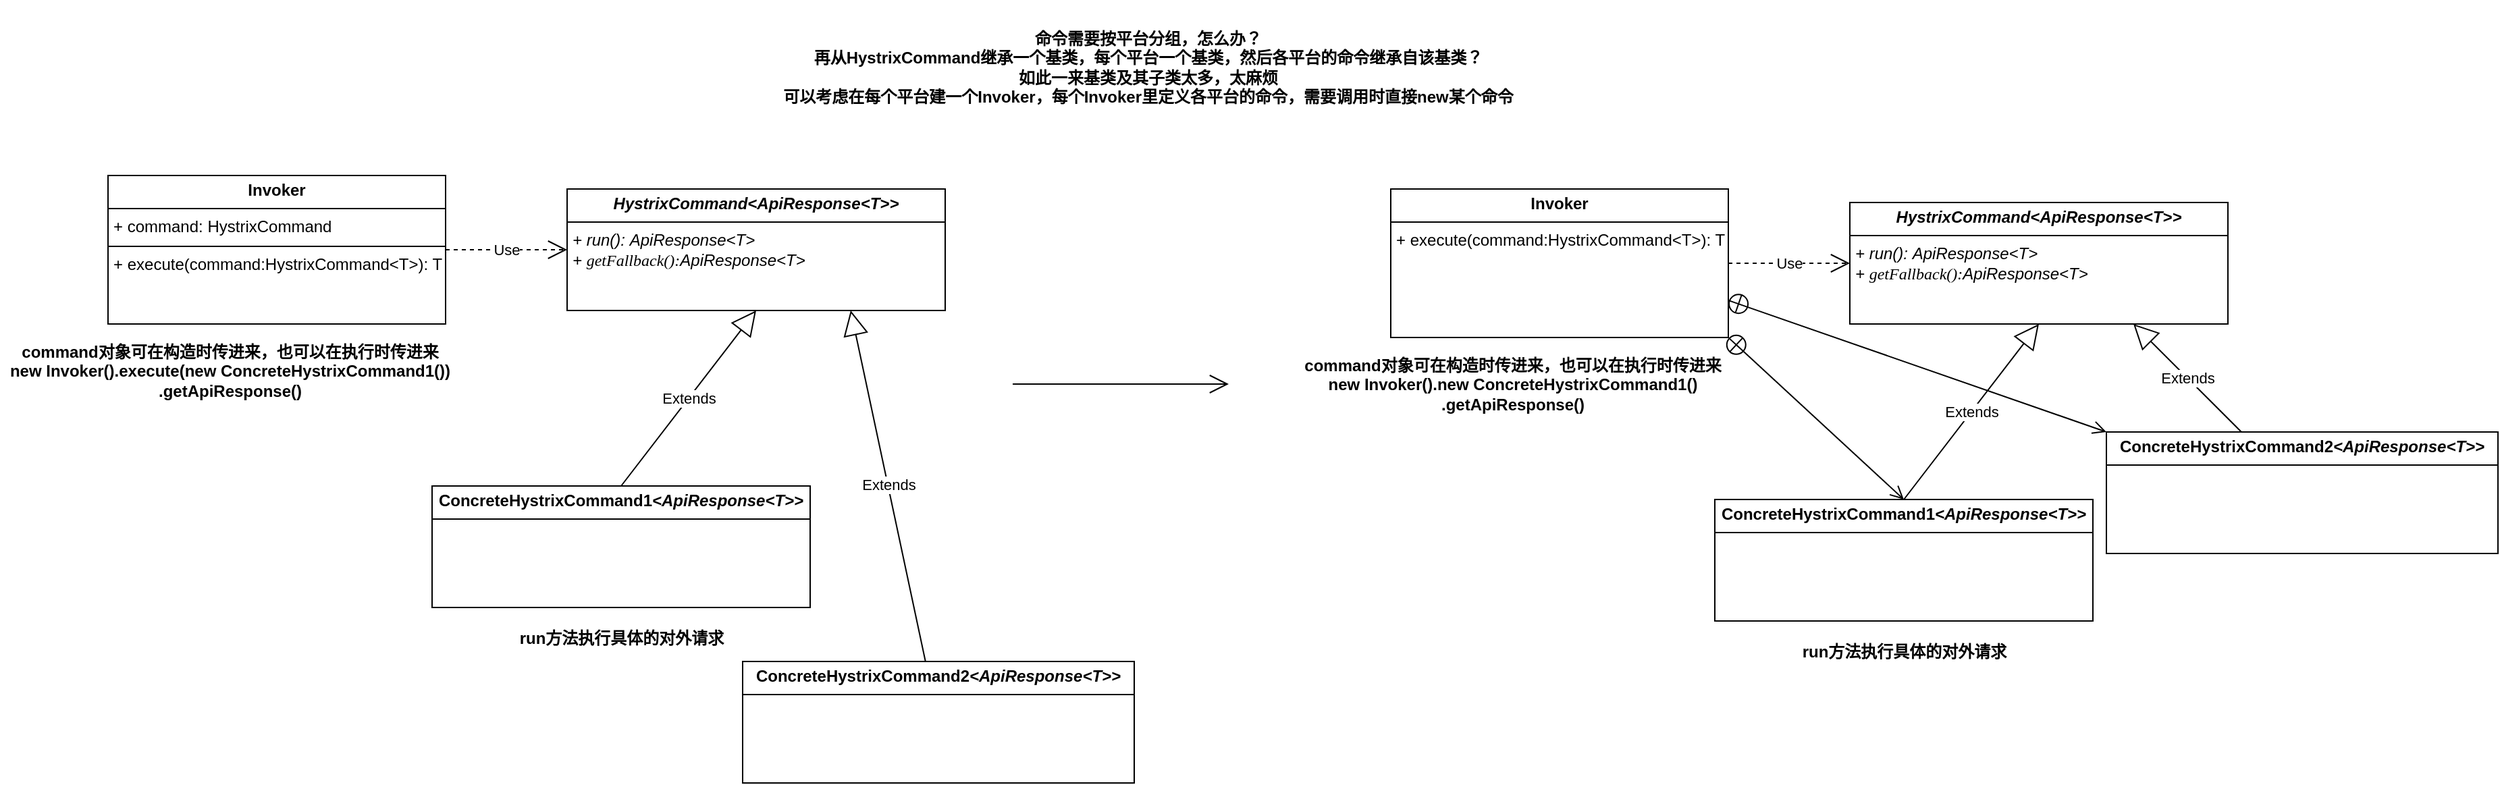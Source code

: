 <mxfile version="24.4.14" type="github">
  <diagram name="第 1 页" id="jtdqtNevG2qTxp8PL6Vh">
    <mxGraphModel dx="1781" dy="1748" grid="1" gridSize="10" guides="1" tooltips="1" connect="1" arrows="1" fold="1" page="1" pageScale="1" pageWidth="827" pageHeight="1169" math="0" shadow="0">
      <root>
        <mxCell id="0" />
        <mxCell id="1" parent="0" />
        <mxCell id="Z4m2CYxDGZXg6nLTNb3O-1" value="&lt;p style=&quot;margin:0px;margin-top:4px;text-align:center;&quot;&gt;&lt;b&gt;Invoker&lt;/b&gt;&lt;/p&gt;&lt;hr size=&quot;1&quot; style=&quot;border-style:solid;&quot;&gt;&lt;p style=&quot;margin:0px;margin-left:4px;&quot;&gt;+ command:&amp;nbsp;&lt;span style=&quot;background-color: initial; text-align: center;&quot;&gt;HystrixCommand&lt;/span&gt;&lt;/p&gt;&lt;hr size=&quot;1&quot; style=&quot;border-style:solid;&quot;&gt;&lt;p style=&quot;margin:0px;margin-left:4px;&quot;&gt;+ execute(&lt;span style=&quot;background-color: initial;&quot;&gt;command:&lt;/span&gt;&lt;span style=&quot;background-color: initial; text-align: center;&quot;&gt;HystrixCommand&amp;lt;T&amp;gt;&lt;/span&gt;&lt;span style=&quot;background-color: initial;&quot;&gt;): T&lt;/span&gt;&lt;/p&gt;" style="verticalAlign=top;align=left;overflow=fill;html=1;whiteSpace=wrap;" vertex="1" parent="1">
          <mxGeometry x="60" y="90" width="250" height="110" as="geometry" />
        </mxCell>
        <mxCell id="Z4m2CYxDGZXg6nLTNb3O-4" value="&lt;p style=&quot;margin:0px;margin-top:4px;text-align:center;&quot;&gt;&lt;b&gt;&lt;i&gt;HystrixCommand&amp;lt;ApiResponse&amp;lt;T&amp;gt;&amp;gt;&lt;/i&gt;&lt;/b&gt;&lt;/p&gt;&lt;hr size=&quot;1&quot; style=&quot;border-style:solid;&quot;&gt;&lt;p style=&quot;margin:0px;margin-left:4px;&quot;&gt;&lt;i&gt;+ run():&amp;nbsp;&lt;/i&gt;&lt;span style=&quot;background-color: initial; text-align: center;&quot;&gt;&lt;i&gt;ApiResponse&amp;lt;T&amp;gt;&lt;/i&gt;&lt;/span&gt;&lt;br&gt;&lt;/p&gt;&lt;p style=&quot;margin:0px;margin-left:4px;&quot;&gt;&lt;i&gt;+&amp;nbsp;&lt;span style=&quot;background-color: rgb(255, 255, 255); font-family: Menlo; font-size: 9pt;&quot;&gt;getFallback():&lt;/span&gt;&lt;/i&gt;&lt;i style=&quot;background-color: initial; text-align: center;&quot;&gt;ApiResponse&amp;lt;T&amp;gt;&lt;/i&gt;&lt;/p&gt;" style="verticalAlign=top;align=left;overflow=fill;html=1;whiteSpace=wrap;" vertex="1" parent="1">
          <mxGeometry x="400" y="100" width="280" height="90" as="geometry" />
        </mxCell>
        <mxCell id="Z4m2CYxDGZXg6nLTNb3O-5" value="&lt;p style=&quot;margin:0px;margin-top:4px;text-align:center;&quot;&gt;&lt;b&gt;ConcreteHystrixCommand1&lt;/b&gt;&lt;b style=&quot;background-color: initial;&quot;&gt;&lt;i&gt;&amp;lt;ApiResponse&amp;lt;T&amp;gt;&amp;gt;&lt;/i&gt;&lt;/b&gt;&lt;/p&gt;&lt;hr size=&quot;1&quot; style=&quot;border-style:solid;&quot;&gt;&lt;p style=&quot;margin:0px;margin-left:4px;&quot;&gt;&lt;br&gt;&lt;/p&gt;" style="verticalAlign=top;align=left;overflow=fill;html=1;whiteSpace=wrap;" vertex="1" parent="1">
          <mxGeometry x="300" y="320" width="280" height="90" as="geometry" />
        </mxCell>
        <mxCell id="Z4m2CYxDGZXg6nLTNb3O-7" value="Extends" style="endArrow=block;endSize=16;endFill=0;html=1;rounded=0;entryX=0.5;entryY=1;entryDx=0;entryDy=0;exitX=0.5;exitY=0;exitDx=0;exitDy=0;" edge="1" parent="1" source="Z4m2CYxDGZXg6nLTNb3O-5" target="Z4m2CYxDGZXg6nLTNb3O-4">
          <mxGeometry x="0.004" width="160" relative="1" as="geometry">
            <mxPoint x="160" y="300" as="sourcePoint" />
            <mxPoint x="320" y="300" as="targetPoint" />
            <mxPoint as="offset" />
          </mxGeometry>
        </mxCell>
        <mxCell id="Z4m2CYxDGZXg6nLTNb3O-8" value="&lt;p style=&quot;margin:0px;margin-top:4px;text-align:center;&quot;&gt;&lt;b&gt;ConcreteHystrixCommand2&lt;/b&gt;&lt;b style=&quot;background-color: initial;&quot;&gt;&lt;i&gt;&amp;lt;ApiResponse&amp;lt;T&amp;gt;&amp;gt;&lt;/i&gt;&lt;/b&gt;&lt;/p&gt;&lt;hr size=&quot;1&quot; style=&quot;border-style:solid;&quot;&gt;&lt;p style=&quot;margin:0px;margin-left:4px;&quot;&gt;&lt;br&gt;&lt;/p&gt;" style="verticalAlign=top;align=left;overflow=fill;html=1;whiteSpace=wrap;" vertex="1" parent="1">
          <mxGeometry x="530" y="450" width="290" height="90" as="geometry" />
        </mxCell>
        <mxCell id="Z4m2CYxDGZXg6nLTNb3O-9" value="Extends" style="endArrow=block;endSize=16;endFill=0;html=1;rounded=0;entryX=0.75;entryY=1;entryDx=0;entryDy=0;" edge="1" parent="1" source="Z4m2CYxDGZXg6nLTNb3O-8" target="Z4m2CYxDGZXg6nLTNb3O-4">
          <mxGeometry x="0.004" width="160" relative="1" as="geometry">
            <mxPoint x="425" y="330" as="sourcePoint" />
            <mxPoint x="490" y="200" as="targetPoint" />
            <mxPoint as="offset" />
          </mxGeometry>
        </mxCell>
        <mxCell id="Z4m2CYxDGZXg6nLTNb3O-10" value="run方法执行具体的对外请求" style="text;align=center;fontStyle=1;verticalAlign=middle;spacingLeft=3;spacingRight=3;strokeColor=none;rotatable=0;points=[[0,0.5],[1,0.5]];portConstraint=eastwest;html=1;" vertex="1" parent="1">
          <mxGeometry x="400" y="420" width="80" height="26" as="geometry" />
        </mxCell>
        <mxCell id="Z4m2CYxDGZXg6nLTNb3O-12" value="command对象可在构造时传进来，也可以在执行时传进来&lt;br&gt;new Invoker().execute(new&amp;nbsp;&lt;b style=&quot;text-wrap: wrap;&quot;&gt;ConcreteHystrixCommand1()&lt;/b&gt;)&lt;div&gt;.getApiResponse()&lt;/div&gt;" style="text;align=center;fontStyle=1;verticalAlign=middle;spacingLeft=3;spacingRight=3;strokeColor=none;rotatable=0;points=[[0,0.5],[1,0.5]];portConstraint=eastwest;html=1;" vertex="1" parent="1">
          <mxGeometry x="-20" y="220" width="340" height="30" as="geometry" />
        </mxCell>
        <mxCell id="Z4m2CYxDGZXg6nLTNb3O-15" value="Use" style="endArrow=open;endSize=12;dashed=1;html=1;rounded=0;entryX=0;entryY=0.5;entryDx=0;entryDy=0;exitX=1;exitY=0.5;exitDx=0;exitDy=0;" edge="1" parent="1" source="Z4m2CYxDGZXg6nLTNb3O-1" target="Z4m2CYxDGZXg6nLTNb3O-4">
          <mxGeometry width="160" relative="1" as="geometry">
            <mxPoint x="30" y="390" as="sourcePoint" />
            <mxPoint x="190" y="390" as="targetPoint" />
          </mxGeometry>
        </mxCell>
        <mxCell id="Z4m2CYxDGZXg6nLTNb3O-16" value="命令需要按平台分组，怎么办？&lt;div&gt;再从HystrixCommand继承一个基类，每个平台一个基类，然后各平台的命令继承自该基类？&lt;/div&gt;&lt;div&gt;如此一来基类及其子类太多，太麻烦&lt;/div&gt;&lt;div&gt;可以考虑在每个平台建一个Invoker，每个Invoker里定义各平台的命令，需要调用时直接new某个命令&lt;/div&gt;" style="text;align=center;fontStyle=1;verticalAlign=middle;spacingLeft=3;spacingRight=3;strokeColor=none;rotatable=0;points=[[0,0.5],[1,0.5]];portConstraint=eastwest;html=1;" vertex="1" parent="1">
          <mxGeometry x="550" y="-40" width="560" height="100" as="geometry" />
        </mxCell>
        <mxCell id="Z4m2CYxDGZXg6nLTNb3O-17" value="&lt;p style=&quot;margin:0px;margin-top:4px;text-align:center;&quot;&gt;&lt;b&gt;Invoker&lt;/b&gt;&lt;/p&gt;&lt;hr size=&quot;1&quot; style=&quot;border-style:solid;&quot;&gt;&lt;p style=&quot;margin:0px;margin-left:4px;&quot;&gt;&lt;span style=&quot;background-color: initial;&quot;&gt;+ execute(&lt;/span&gt;&lt;span style=&quot;background-color: initial;&quot;&gt;command:&lt;/span&gt;&lt;span style=&quot;background-color: initial; text-align: center;&quot;&gt;HystrixCommand&amp;lt;T&amp;gt;&lt;/span&gt;&lt;span style=&quot;background-color: initial;&quot;&gt;): T&lt;/span&gt;&lt;br&gt;&lt;/p&gt;&lt;p style=&quot;margin:0px;margin-left:4px;&quot;&gt;&lt;br&gt;&lt;/p&gt;" style="verticalAlign=top;align=left;overflow=fill;html=1;whiteSpace=wrap;" vertex="1" parent="1">
          <mxGeometry x="1010" y="100" width="250" height="110" as="geometry" />
        </mxCell>
        <mxCell id="Z4m2CYxDGZXg6nLTNb3O-18" value="&lt;p style=&quot;margin:0px;margin-top:4px;text-align:center;&quot;&gt;&lt;b&gt;&lt;i&gt;HystrixCommand&amp;lt;ApiResponse&amp;lt;T&amp;gt;&amp;gt;&lt;/i&gt;&lt;/b&gt;&lt;/p&gt;&lt;hr size=&quot;1&quot; style=&quot;border-style:solid;&quot;&gt;&lt;p style=&quot;margin:0px;margin-left:4px;&quot;&gt;&lt;i&gt;+ run():&amp;nbsp;&lt;/i&gt;&lt;span style=&quot;background-color: initial; text-align: center;&quot;&gt;&lt;i&gt;ApiResponse&amp;lt;T&amp;gt;&lt;/i&gt;&lt;/span&gt;&lt;br&gt;&lt;/p&gt;&lt;p style=&quot;margin:0px;margin-left:4px;&quot;&gt;&lt;i&gt;+&amp;nbsp;&lt;span style=&quot;background-color: rgb(255, 255, 255); font-family: Menlo; font-size: 9pt;&quot;&gt;getFallback():&lt;/span&gt;&lt;/i&gt;&lt;i style=&quot;background-color: initial; text-align: center;&quot;&gt;ApiResponse&amp;lt;T&amp;gt;&lt;/i&gt;&lt;/p&gt;" style="verticalAlign=top;align=left;overflow=fill;html=1;whiteSpace=wrap;" vertex="1" parent="1">
          <mxGeometry x="1350" y="110" width="280" height="90" as="geometry" />
        </mxCell>
        <mxCell id="Z4m2CYxDGZXg6nLTNb3O-19" value="&lt;p style=&quot;margin:0px;margin-top:4px;text-align:center;&quot;&gt;&lt;b&gt;ConcreteHystrixCommand1&lt;/b&gt;&lt;b style=&quot;background-color: initial;&quot;&gt;&lt;i&gt;&amp;lt;ApiResponse&amp;lt;T&amp;gt;&amp;gt;&lt;/i&gt;&lt;/b&gt;&lt;/p&gt;&lt;hr size=&quot;1&quot; style=&quot;border-style:solid;&quot;&gt;&lt;p style=&quot;margin:0px;margin-left:4px;&quot;&gt;&lt;br&gt;&lt;/p&gt;" style="verticalAlign=top;align=left;overflow=fill;html=1;whiteSpace=wrap;" vertex="1" parent="1">
          <mxGeometry x="1250" y="330" width="280" height="90" as="geometry" />
        </mxCell>
        <mxCell id="Z4m2CYxDGZXg6nLTNb3O-20" value="Extends" style="endArrow=block;endSize=16;endFill=0;html=1;rounded=0;entryX=0.5;entryY=1;entryDx=0;entryDy=0;exitX=0.5;exitY=0;exitDx=0;exitDy=0;" edge="1" parent="1" source="Z4m2CYxDGZXg6nLTNb3O-19" target="Z4m2CYxDGZXg6nLTNb3O-18">
          <mxGeometry x="0.004" width="160" relative="1" as="geometry">
            <mxPoint x="1110" y="310" as="sourcePoint" />
            <mxPoint x="1270" y="310" as="targetPoint" />
            <mxPoint as="offset" />
          </mxGeometry>
        </mxCell>
        <mxCell id="Z4m2CYxDGZXg6nLTNb3O-21" value="&lt;p style=&quot;margin:0px;margin-top:4px;text-align:center;&quot;&gt;&lt;b&gt;ConcreteHystrixCommand2&lt;/b&gt;&lt;b style=&quot;background-color: initial;&quot;&gt;&lt;i&gt;&amp;lt;ApiResponse&amp;lt;T&amp;gt;&amp;gt;&lt;/i&gt;&lt;/b&gt;&lt;/p&gt;&lt;hr size=&quot;1&quot; style=&quot;border-style:solid;&quot;&gt;&lt;p style=&quot;margin:0px;margin-left:4px;&quot;&gt;&lt;br&gt;&lt;/p&gt;" style="verticalAlign=top;align=left;overflow=fill;html=1;whiteSpace=wrap;" vertex="1" parent="1">
          <mxGeometry x="1540" y="280" width="290" height="90" as="geometry" />
        </mxCell>
        <mxCell id="Z4m2CYxDGZXg6nLTNb3O-22" value="Extends" style="endArrow=block;endSize=16;endFill=0;html=1;rounded=0;entryX=0.75;entryY=1;entryDx=0;entryDy=0;" edge="1" parent="1" source="Z4m2CYxDGZXg6nLTNb3O-21" target="Z4m2CYxDGZXg6nLTNb3O-18">
          <mxGeometry x="0.004" width="160" relative="1" as="geometry">
            <mxPoint x="1375" y="340" as="sourcePoint" />
            <mxPoint x="1440" y="210" as="targetPoint" />
            <mxPoint as="offset" />
          </mxGeometry>
        </mxCell>
        <mxCell id="Z4m2CYxDGZXg6nLTNb3O-23" value="run方法执行具体的对外请求" style="text;align=center;fontStyle=1;verticalAlign=middle;spacingLeft=3;spacingRight=3;strokeColor=none;rotatable=0;points=[[0,0.5],[1,0.5]];portConstraint=eastwest;html=1;" vertex="1" parent="1">
          <mxGeometry x="1350" y="430" width="80" height="26" as="geometry" />
        </mxCell>
        <mxCell id="Z4m2CYxDGZXg6nLTNb3O-24" value="command对象可在构造时传进来，也可以在执行时传进来&lt;br&gt;new Invoker().new&amp;nbsp;&lt;b style=&quot;text-wrap: wrap;&quot;&gt;ConcreteHystrixCommand1()&lt;/b&gt;&lt;div&gt;.getApiResponse()&lt;/div&gt;" style="text;align=center;fontStyle=1;verticalAlign=middle;spacingLeft=3;spacingRight=3;strokeColor=none;rotatable=0;points=[[0,0.5],[1,0.5]];portConstraint=eastwest;html=1;" vertex="1" parent="1">
          <mxGeometry x="930" y="230" width="340" height="30" as="geometry" />
        </mxCell>
        <mxCell id="Z4m2CYxDGZXg6nLTNb3O-25" value="Use" style="endArrow=open;endSize=12;dashed=1;html=1;rounded=0;entryX=0;entryY=0.5;entryDx=0;entryDy=0;exitX=1;exitY=0.5;exitDx=0;exitDy=0;" edge="1" parent="1" source="Z4m2CYxDGZXg6nLTNb3O-17" target="Z4m2CYxDGZXg6nLTNb3O-18">
          <mxGeometry width="160" relative="1" as="geometry">
            <mxPoint x="980" y="400" as="sourcePoint" />
            <mxPoint x="1140" y="400" as="targetPoint" />
          </mxGeometry>
        </mxCell>
        <mxCell id="Z4m2CYxDGZXg6nLTNb3O-26" value="" style="endArrow=open;endFill=1;endSize=12;html=1;rounded=0;" edge="1" parent="1">
          <mxGeometry width="160" relative="1" as="geometry">
            <mxPoint x="730" y="244.5" as="sourcePoint" />
            <mxPoint x="890" y="244.5" as="targetPoint" />
          </mxGeometry>
        </mxCell>
        <mxCell id="Z4m2CYxDGZXg6nLTNb3O-27" value="" style="endArrow=open;startArrow=circlePlus;endFill=0;startFill=0;endSize=8;html=1;rounded=0;exitX=1;exitY=1;exitDx=0;exitDy=0;entryX=0.5;entryY=0;entryDx=0;entryDy=0;" edge="1" parent="1" source="Z4m2CYxDGZXg6nLTNb3O-17" target="Z4m2CYxDGZXg6nLTNb3O-19">
          <mxGeometry width="160" relative="1" as="geometry">
            <mxPoint x="1040" y="340" as="sourcePoint" />
            <mxPoint x="1200" y="340" as="targetPoint" />
          </mxGeometry>
        </mxCell>
        <mxCell id="Z4m2CYxDGZXg6nLTNb3O-28" value="" style="endArrow=open;startArrow=circlePlus;endFill=0;startFill=0;endSize=8;html=1;rounded=0;exitX=1;exitY=0.75;exitDx=0;exitDy=0;entryX=0;entryY=0;entryDx=0;entryDy=0;" edge="1" parent="1" source="Z4m2CYxDGZXg6nLTNb3O-17" target="Z4m2CYxDGZXg6nLTNb3O-21">
          <mxGeometry width="160" relative="1" as="geometry">
            <mxPoint x="1270" y="220" as="sourcePoint" />
            <mxPoint x="1400" y="340" as="targetPoint" />
          </mxGeometry>
        </mxCell>
      </root>
    </mxGraphModel>
  </diagram>
</mxfile>
